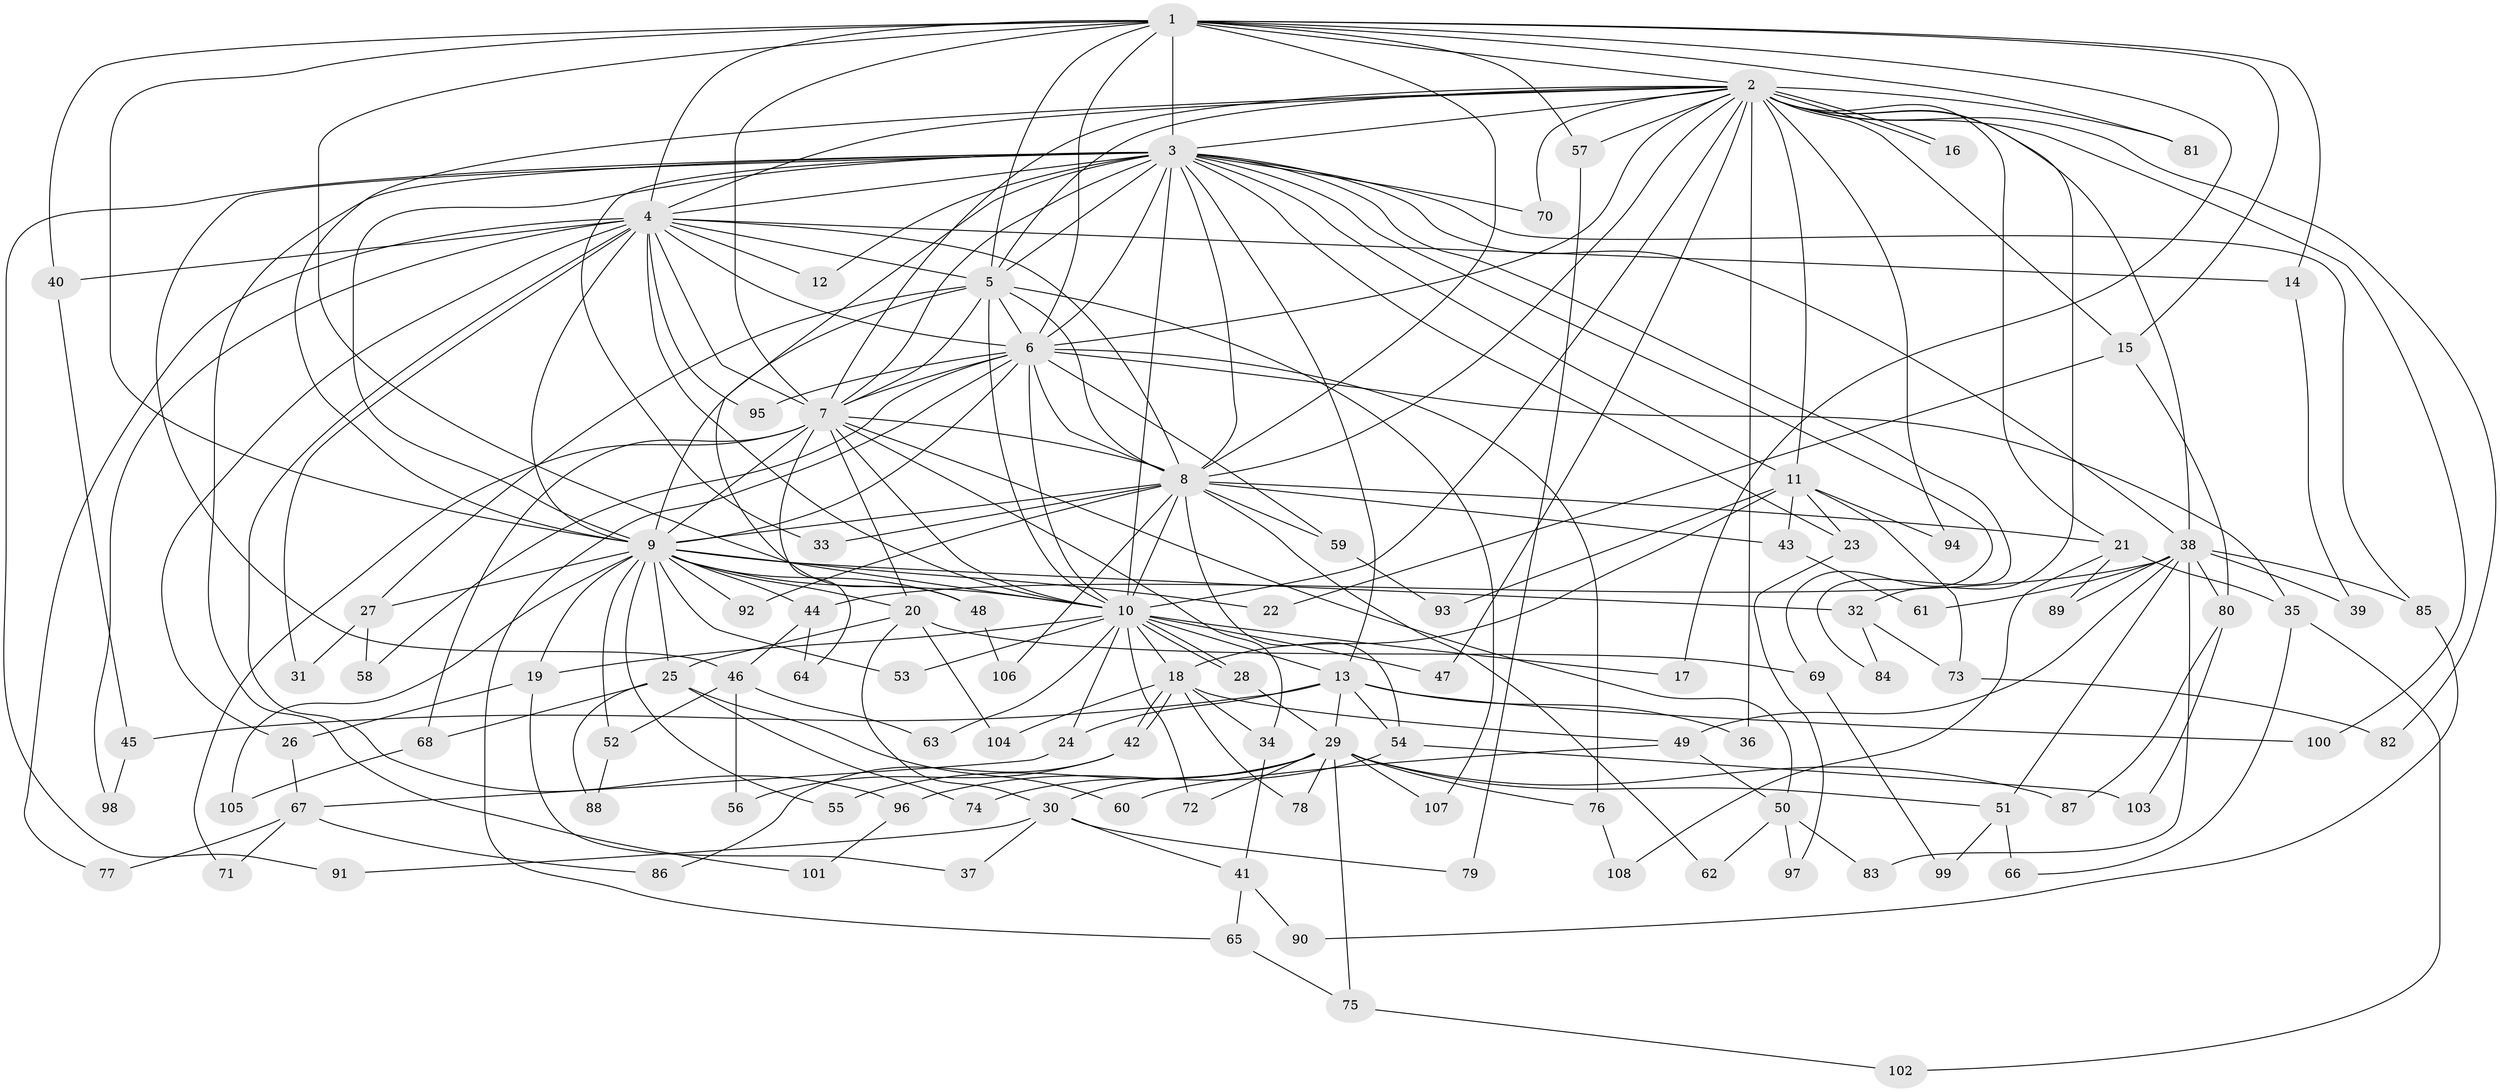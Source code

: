 // Generated by graph-tools (version 1.1) at 2025/49/03/09/25 03:49:38]
// undirected, 108 vertices, 241 edges
graph export_dot {
graph [start="1"]
  node [color=gray90,style=filled];
  1;
  2;
  3;
  4;
  5;
  6;
  7;
  8;
  9;
  10;
  11;
  12;
  13;
  14;
  15;
  16;
  17;
  18;
  19;
  20;
  21;
  22;
  23;
  24;
  25;
  26;
  27;
  28;
  29;
  30;
  31;
  32;
  33;
  34;
  35;
  36;
  37;
  38;
  39;
  40;
  41;
  42;
  43;
  44;
  45;
  46;
  47;
  48;
  49;
  50;
  51;
  52;
  53;
  54;
  55;
  56;
  57;
  58;
  59;
  60;
  61;
  62;
  63;
  64;
  65;
  66;
  67;
  68;
  69;
  70;
  71;
  72;
  73;
  74;
  75;
  76;
  77;
  78;
  79;
  80;
  81;
  82;
  83;
  84;
  85;
  86;
  87;
  88;
  89;
  90;
  91;
  92;
  93;
  94;
  95;
  96;
  97;
  98;
  99;
  100;
  101;
  102;
  103;
  104;
  105;
  106;
  107;
  108;
  1 -- 2;
  1 -- 3;
  1 -- 4;
  1 -- 5;
  1 -- 6;
  1 -- 7;
  1 -- 8;
  1 -- 9;
  1 -- 10;
  1 -- 14;
  1 -- 15;
  1 -- 17;
  1 -- 40;
  1 -- 57;
  1 -- 81;
  2 -- 3;
  2 -- 4;
  2 -- 5;
  2 -- 6;
  2 -- 7;
  2 -- 8;
  2 -- 9;
  2 -- 10;
  2 -- 11;
  2 -- 15;
  2 -- 16;
  2 -- 16;
  2 -- 21;
  2 -- 32;
  2 -- 36;
  2 -- 38;
  2 -- 47;
  2 -- 57;
  2 -- 70;
  2 -- 81;
  2 -- 82;
  2 -- 94;
  2 -- 100;
  3 -- 4;
  3 -- 5;
  3 -- 6;
  3 -- 7;
  3 -- 8;
  3 -- 9;
  3 -- 10;
  3 -- 11;
  3 -- 12;
  3 -- 13;
  3 -- 23;
  3 -- 33;
  3 -- 38;
  3 -- 46;
  3 -- 48;
  3 -- 69;
  3 -- 70;
  3 -- 84;
  3 -- 85;
  3 -- 91;
  3 -- 101;
  4 -- 5;
  4 -- 6;
  4 -- 7;
  4 -- 8;
  4 -- 9;
  4 -- 10;
  4 -- 12;
  4 -- 14;
  4 -- 26;
  4 -- 31;
  4 -- 40;
  4 -- 77;
  4 -- 95;
  4 -- 96;
  4 -- 98;
  5 -- 6;
  5 -- 7;
  5 -- 8;
  5 -- 9;
  5 -- 10;
  5 -- 27;
  5 -- 107;
  6 -- 7;
  6 -- 8;
  6 -- 9;
  6 -- 10;
  6 -- 35;
  6 -- 58;
  6 -- 59;
  6 -- 65;
  6 -- 76;
  6 -- 95;
  7 -- 8;
  7 -- 9;
  7 -- 10;
  7 -- 20;
  7 -- 34;
  7 -- 50;
  7 -- 64;
  7 -- 68;
  7 -- 71;
  8 -- 9;
  8 -- 10;
  8 -- 21;
  8 -- 33;
  8 -- 43;
  8 -- 54;
  8 -- 59;
  8 -- 62;
  8 -- 92;
  8 -- 106;
  9 -- 10;
  9 -- 19;
  9 -- 20;
  9 -- 22;
  9 -- 25;
  9 -- 27;
  9 -- 32;
  9 -- 44;
  9 -- 48;
  9 -- 52;
  9 -- 53;
  9 -- 55;
  9 -- 92;
  9 -- 105;
  10 -- 13;
  10 -- 17;
  10 -- 18;
  10 -- 19;
  10 -- 24;
  10 -- 28;
  10 -- 28;
  10 -- 47;
  10 -- 53;
  10 -- 63;
  10 -- 72;
  11 -- 18;
  11 -- 23;
  11 -- 43;
  11 -- 73;
  11 -- 93;
  11 -- 94;
  13 -- 24;
  13 -- 29;
  13 -- 36;
  13 -- 45;
  13 -- 54;
  13 -- 100;
  14 -- 39;
  15 -- 22;
  15 -- 80;
  18 -- 34;
  18 -- 42;
  18 -- 42;
  18 -- 49;
  18 -- 78;
  18 -- 104;
  19 -- 26;
  19 -- 37;
  20 -- 25;
  20 -- 30;
  20 -- 69;
  20 -- 104;
  21 -- 35;
  21 -- 89;
  21 -- 108;
  23 -- 97;
  24 -- 67;
  25 -- 60;
  25 -- 68;
  25 -- 74;
  25 -- 88;
  26 -- 67;
  27 -- 31;
  27 -- 58;
  28 -- 29;
  29 -- 30;
  29 -- 51;
  29 -- 55;
  29 -- 72;
  29 -- 74;
  29 -- 75;
  29 -- 76;
  29 -- 78;
  29 -- 87;
  29 -- 107;
  30 -- 37;
  30 -- 41;
  30 -- 79;
  30 -- 91;
  32 -- 73;
  32 -- 84;
  34 -- 41;
  35 -- 66;
  35 -- 102;
  38 -- 39;
  38 -- 44;
  38 -- 49;
  38 -- 51;
  38 -- 61;
  38 -- 80;
  38 -- 83;
  38 -- 85;
  38 -- 89;
  40 -- 45;
  41 -- 65;
  41 -- 90;
  42 -- 56;
  42 -- 86;
  43 -- 61;
  44 -- 46;
  44 -- 64;
  45 -- 98;
  46 -- 52;
  46 -- 56;
  46 -- 63;
  48 -- 106;
  49 -- 50;
  49 -- 60;
  50 -- 62;
  50 -- 83;
  50 -- 97;
  51 -- 66;
  51 -- 99;
  52 -- 88;
  54 -- 96;
  54 -- 103;
  57 -- 79;
  59 -- 93;
  65 -- 75;
  67 -- 71;
  67 -- 77;
  67 -- 86;
  68 -- 105;
  69 -- 99;
  73 -- 82;
  75 -- 102;
  76 -- 108;
  80 -- 87;
  80 -- 103;
  85 -- 90;
  96 -- 101;
}
